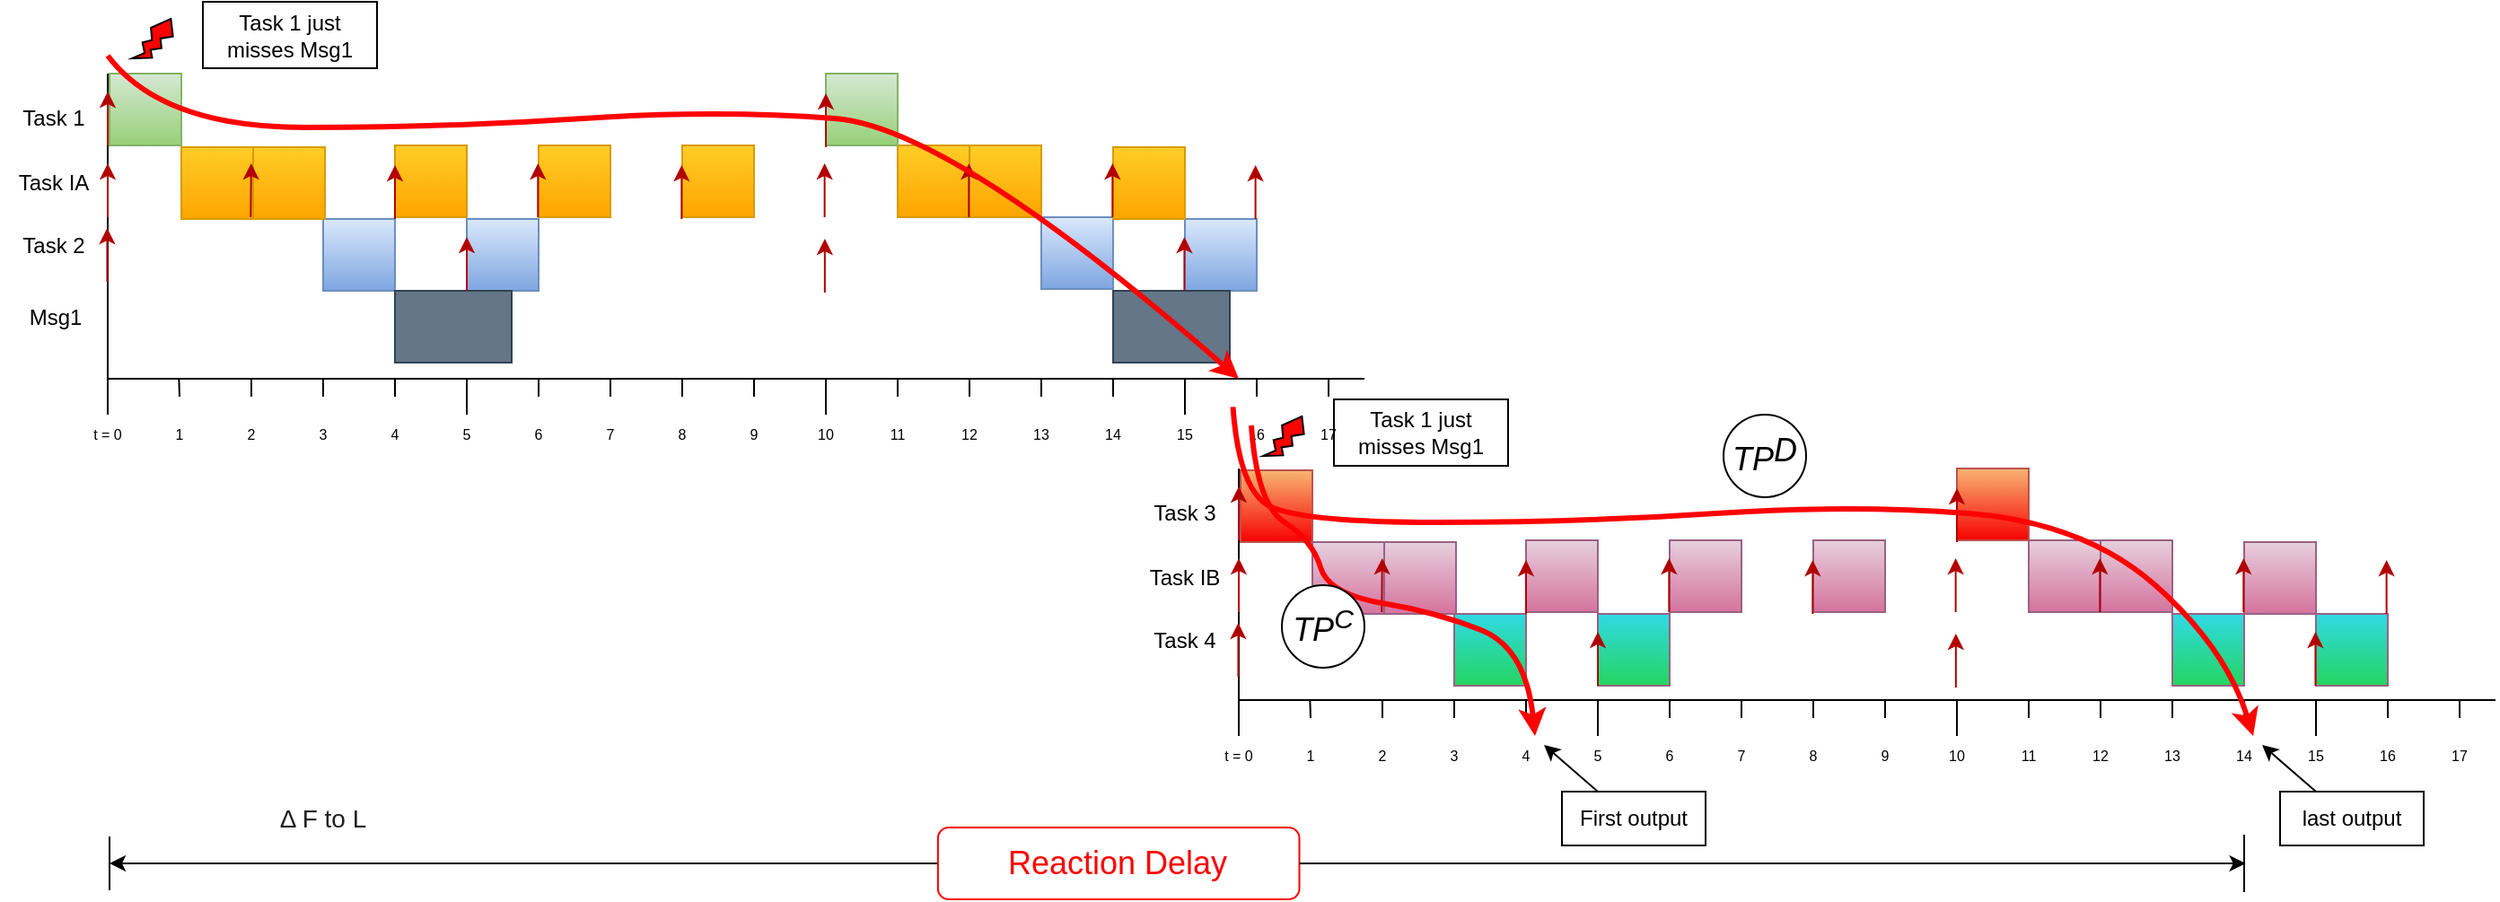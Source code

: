 <mxfile version="22.1.2" type="device">
  <diagram name="Sida-1" id="e5hQo3mAY4pZobH5Qk3y">
    <mxGraphModel dx="1692" dy="1245" grid="1" gridSize="10" guides="1" tooltips="1" connect="1" arrows="1" fold="1" page="1" pageScale="1" pageWidth="827" pageHeight="1169" math="0" shadow="0">
      <root>
        <mxCell id="0" />
        <mxCell id="1" parent="0" />
        <mxCell id="JJX8o9wVZVABG6QuFOMK-1" value="" style="rounded=0;whiteSpace=wrap;html=1;fillColor=#F8B572;gradientColor=#F70202;strokeColor=#b85450;" vertex="1" parent="1">
          <mxGeometry x="711" y="301" width="40" height="40" as="geometry" />
        </mxCell>
        <mxCell id="JJX8o9wVZVABG6QuFOMK-2" value="" style="rounded=0;whiteSpace=wrap;html=1;fillColor=#30DAE6;strokeColor=#996185;gradientColor=#24D55F;" vertex="1" parent="1">
          <mxGeometry x="830" y="381" width="40" height="40" as="geometry" />
        </mxCell>
        <mxCell id="JJX8o9wVZVABG6QuFOMK-3" value="" style="rounded=0;whiteSpace=wrap;html=1;fillColor=#30DAE6;strokeColor=#996185;gradientColor=#24D55F;" vertex="1" parent="1">
          <mxGeometry x="910" y="381" width="40" height="40" as="geometry" />
        </mxCell>
        <mxCell id="JJX8o9wVZVABG6QuFOMK-4" value="" style="rounded=0;whiteSpace=wrap;html=1;fillColor=#30DAE6;strokeColor=#996185;gradientColor=#24D55F;" vertex="1" parent="1">
          <mxGeometry x="1230" y="381" width="40" height="40" as="geometry" />
        </mxCell>
        <mxCell id="JJX8o9wVZVABG6QuFOMK-5" value="" style="rounded=0;whiteSpace=wrap;html=1;fillColor=#dae8fc;gradientColor=#7ea6e0;strokeColor=#6c8ebf;" vertex="1" parent="1">
          <mxGeometry x="600" y="160" width="40" height="40" as="geometry" />
        </mxCell>
        <mxCell id="JJX8o9wVZVABG6QuFOMK-6" value="" style="rounded=0;whiteSpace=wrap;html=1;fillColor=#dae8fc;gradientColor=#7ea6e0;strokeColor=#6c8ebf;" vertex="1" parent="1">
          <mxGeometry x="680" y="161" width="40" height="40" as="geometry" />
        </mxCell>
        <mxCell id="JJX8o9wVZVABG6QuFOMK-7" value="" style="rounded=0;whiteSpace=wrap;html=1;fillColor=#ffcd28;gradientColor=#ffa500;strokeColor=#d79b00;" vertex="1" parent="1">
          <mxGeometry x="640" y="121" width="40" height="40" as="geometry" />
        </mxCell>
        <mxCell id="JJX8o9wVZVABG6QuFOMK-8" value="" style="rounded=0;whiteSpace=wrap;html=1;fillColor=#ffcd28;gradientColor=#ffa500;strokeColor=#d79b00;" vertex="1" parent="1">
          <mxGeometry x="560" y="120" width="40" height="40" as="geometry" />
        </mxCell>
        <mxCell id="JJX8o9wVZVABG6QuFOMK-9" value="" style="rounded=0;whiteSpace=wrap;html=1;fillColor=#dae8fc;gradientColor=#7ea6e0;strokeColor=#6c8ebf;" vertex="1" parent="1">
          <mxGeometry x="280" y="161" width="40" height="40" as="geometry" />
        </mxCell>
        <mxCell id="JJX8o9wVZVABG6QuFOMK-10" value="" style="rounded=0;whiteSpace=wrap;html=1;fillColor=#dae8fc;gradientColor=#7ea6e0;strokeColor=#6c8ebf;" vertex="1" parent="1">
          <mxGeometry x="200" y="161" width="40" height="40" as="geometry" />
        </mxCell>
        <mxCell id="JJX8o9wVZVABG6QuFOMK-11" value="" style="rounded=0;whiteSpace=wrap;html=1;fillColor=#ffcd28;gradientColor=#ffa500;strokeColor=#d79b00;" vertex="1" parent="1">
          <mxGeometry x="400" y="120" width="40" height="40" as="geometry" />
        </mxCell>
        <mxCell id="JJX8o9wVZVABG6QuFOMK-12" value="" style="rounded=0;whiteSpace=wrap;html=1;fillColor=#ffcd28;gradientColor=#ffa500;strokeColor=#d79b00;" vertex="1" parent="1">
          <mxGeometry x="320" y="120" width="40" height="40" as="geometry" />
        </mxCell>
        <mxCell id="JJX8o9wVZVABG6QuFOMK-13" value="" style="rounded=0;whiteSpace=wrap;html=1;fillColor=#ffcd28;gradientColor=#ffa500;strokeColor=#d79b00;" vertex="1" parent="1">
          <mxGeometry x="121" y="121" width="40" height="40" as="geometry" />
        </mxCell>
        <mxCell id="JJX8o9wVZVABG6QuFOMK-14" value="" style="rounded=0;whiteSpace=wrap;html=1;fillColor=#d5e8d4;gradientColor=#97d077;strokeColor=#82b366;" vertex="1" parent="1">
          <mxGeometry x="81" y="80" width="40" height="40" as="geometry" />
        </mxCell>
        <mxCell id="JJX8o9wVZVABG6QuFOMK-15" value="" style="endArrow=none;html=1;rounded=0;" edge="1" parent="1">
          <mxGeometry width="50" height="50" relative="1" as="geometry">
            <mxPoint x="80" y="250" as="sourcePoint" />
            <mxPoint x="780" y="250" as="targetPoint" />
          </mxGeometry>
        </mxCell>
        <mxCell id="JJX8o9wVZVABG6QuFOMK-16" value="" style="endArrow=none;html=1;rounded=0;exitX=0.5;exitY=0;exitDx=0;exitDy=0;" edge="1" parent="1" source="JJX8o9wVZVABG6QuFOMK-38">
          <mxGeometry width="50" height="50" relative="1" as="geometry">
            <mxPoint x="80" y="320" as="sourcePoint" />
            <mxPoint x="80" y="80" as="targetPoint" />
          </mxGeometry>
        </mxCell>
        <mxCell id="JJX8o9wVZVABG6QuFOMK-17" value="" style="endArrow=classic;html=1;rounded=0;fillColor=#e51400;strokeColor=#B20000;" edge="1" parent="1">
          <mxGeometry width="50" height="50" relative="1" as="geometry">
            <mxPoint x="80" y="160" as="sourcePoint" />
            <mxPoint x="80" y="130" as="targetPoint" />
          </mxGeometry>
        </mxCell>
        <mxCell id="JJX8o9wVZVABG6QuFOMK-18" value="" style="endArrow=classic;html=1;rounded=0;fillColor=#e51400;strokeColor=#B20000;" edge="1" parent="1">
          <mxGeometry width="50" height="50" relative="1" as="geometry">
            <mxPoint x="80" y="120" as="sourcePoint" />
            <mxPoint x="80" y="90" as="targetPoint" />
          </mxGeometry>
        </mxCell>
        <mxCell id="JJX8o9wVZVABG6QuFOMK-19" value="Task 1" style="text;html=1;strokeColor=none;fillColor=none;align=center;verticalAlign=middle;whiteSpace=wrap;rounded=0;" vertex="1" parent="1">
          <mxGeometry x="20" y="90" width="60" height="30" as="geometry" />
        </mxCell>
        <mxCell id="JJX8o9wVZVABG6QuFOMK-20" value="Task IA" style="text;html=1;strokeColor=none;fillColor=none;align=center;verticalAlign=middle;whiteSpace=wrap;rounded=0;" vertex="1" parent="1">
          <mxGeometry x="20" y="126" width="60" height="30" as="geometry" />
        </mxCell>
        <mxCell id="JJX8o9wVZVABG6QuFOMK-21" value="" style="endArrow=none;html=1;rounded=0;" edge="1" parent="1">
          <mxGeometry width="50" height="50" relative="1" as="geometry">
            <mxPoint x="280" y="270" as="sourcePoint" />
            <mxPoint x="280" y="250" as="targetPoint" />
          </mxGeometry>
        </mxCell>
        <mxCell id="JJX8o9wVZVABG6QuFOMK-22" value="" style="endArrow=none;html=1;rounded=0;" edge="1" parent="1">
          <mxGeometry width="50" height="50" relative="1" as="geometry">
            <mxPoint x="480" y="270" as="sourcePoint" />
            <mxPoint x="480" y="250" as="targetPoint" />
          </mxGeometry>
        </mxCell>
        <mxCell id="JJX8o9wVZVABG6QuFOMK-23" value="" style="endArrow=none;html=1;rounded=0;" edge="1" parent="1">
          <mxGeometry width="50" height="50" relative="1" as="geometry">
            <mxPoint x="680" y="270" as="sourcePoint" />
            <mxPoint x="680" y="250" as="targetPoint" />
          </mxGeometry>
        </mxCell>
        <mxCell id="JJX8o9wVZVABG6QuFOMK-24" value="" style="endArrow=none;html=1;rounded=0;" edge="1" parent="1">
          <mxGeometry width="50" height="50" relative="1" as="geometry">
            <mxPoint x="120" y="260" as="sourcePoint" />
            <mxPoint x="119.67" y="250" as="targetPoint" />
          </mxGeometry>
        </mxCell>
        <mxCell id="JJX8o9wVZVABG6QuFOMK-25" value="" style="endArrow=none;html=1;rounded=0;" edge="1" parent="1">
          <mxGeometry width="50" height="50" relative="1" as="geometry">
            <mxPoint x="160" y="260" as="sourcePoint" />
            <mxPoint x="160" y="250" as="targetPoint" />
          </mxGeometry>
        </mxCell>
        <mxCell id="JJX8o9wVZVABG6QuFOMK-26" value="" style="endArrow=none;html=1;rounded=0;" edge="1" parent="1">
          <mxGeometry width="50" height="50" relative="1" as="geometry">
            <mxPoint x="200" y="260" as="sourcePoint" />
            <mxPoint x="200" y="250" as="targetPoint" />
          </mxGeometry>
        </mxCell>
        <mxCell id="JJX8o9wVZVABG6QuFOMK-27" value="" style="endArrow=none;html=1;rounded=0;" edge="1" parent="1">
          <mxGeometry width="50" height="50" relative="1" as="geometry">
            <mxPoint x="240" y="260" as="sourcePoint" />
            <mxPoint x="240" y="250" as="targetPoint" />
          </mxGeometry>
        </mxCell>
        <mxCell id="JJX8o9wVZVABG6QuFOMK-28" value="" style="endArrow=none;html=1;rounded=0;" edge="1" parent="1">
          <mxGeometry width="50" height="50" relative="1" as="geometry">
            <mxPoint x="320" y="260" as="sourcePoint" />
            <mxPoint x="320" y="250" as="targetPoint" />
          </mxGeometry>
        </mxCell>
        <mxCell id="JJX8o9wVZVABG6QuFOMK-29" value="" style="endArrow=none;html=1;rounded=0;" edge="1" parent="1">
          <mxGeometry width="50" height="50" relative="1" as="geometry">
            <mxPoint x="360" y="260" as="sourcePoint" />
            <mxPoint x="360" y="250" as="targetPoint" />
          </mxGeometry>
        </mxCell>
        <mxCell id="JJX8o9wVZVABG6QuFOMK-30" value="" style="endArrow=none;html=1;rounded=0;" edge="1" parent="1">
          <mxGeometry width="50" height="50" relative="1" as="geometry">
            <mxPoint x="400" y="260" as="sourcePoint" />
            <mxPoint x="400" y="250" as="targetPoint" />
          </mxGeometry>
        </mxCell>
        <mxCell id="JJX8o9wVZVABG6QuFOMK-31" value="" style="endArrow=none;html=1;rounded=0;" edge="1" parent="1">
          <mxGeometry width="50" height="50" relative="1" as="geometry">
            <mxPoint x="440" y="260" as="sourcePoint" />
            <mxPoint x="440" y="250" as="targetPoint" />
          </mxGeometry>
        </mxCell>
        <mxCell id="JJX8o9wVZVABG6QuFOMK-32" value="" style="endArrow=none;html=1;rounded=0;" edge="1" parent="1">
          <mxGeometry width="50" height="50" relative="1" as="geometry">
            <mxPoint x="520" y="260" as="sourcePoint" />
            <mxPoint x="520" y="250" as="targetPoint" />
          </mxGeometry>
        </mxCell>
        <mxCell id="JJX8o9wVZVABG6QuFOMK-33" value="" style="endArrow=none;html=1;rounded=0;" edge="1" parent="1">
          <mxGeometry width="50" height="50" relative="1" as="geometry">
            <mxPoint x="560" y="260" as="sourcePoint" />
            <mxPoint x="560" y="250" as="targetPoint" />
          </mxGeometry>
        </mxCell>
        <mxCell id="JJX8o9wVZVABG6QuFOMK-34" value="" style="endArrow=none;html=1;rounded=0;" edge="1" parent="1">
          <mxGeometry width="50" height="50" relative="1" as="geometry">
            <mxPoint x="600" y="260" as="sourcePoint" />
            <mxPoint x="600" y="250" as="targetPoint" />
          </mxGeometry>
        </mxCell>
        <mxCell id="JJX8o9wVZVABG6QuFOMK-35" value="" style="endArrow=none;html=1;rounded=0;" edge="1" parent="1">
          <mxGeometry width="50" height="50" relative="1" as="geometry">
            <mxPoint x="640" y="260" as="sourcePoint" />
            <mxPoint x="640" y="250" as="targetPoint" />
          </mxGeometry>
        </mxCell>
        <mxCell id="JJX8o9wVZVABG6QuFOMK-36" value="" style="endArrow=none;html=1;rounded=0;" edge="1" parent="1">
          <mxGeometry width="50" height="50" relative="1" as="geometry">
            <mxPoint x="720" y="260" as="sourcePoint" />
            <mxPoint x="720" y="250" as="targetPoint" />
          </mxGeometry>
        </mxCell>
        <mxCell id="JJX8o9wVZVABG6QuFOMK-37" value="" style="endArrow=none;html=1;rounded=0;" edge="1" parent="1">
          <mxGeometry width="50" height="50" relative="1" as="geometry">
            <mxPoint x="760" y="260" as="sourcePoint" />
            <mxPoint x="760" y="250" as="targetPoint" />
          </mxGeometry>
        </mxCell>
        <mxCell id="JJX8o9wVZVABG6QuFOMK-38" value="&lt;font style=&quot;font-size: 8px;&quot;&gt;t = 0&lt;/font&gt;" style="text;html=1;strokeColor=none;fillColor=none;align=center;verticalAlign=middle;whiteSpace=wrap;rounded=0;" vertex="1" parent="1">
          <mxGeometry x="60" y="270" width="40" height="20" as="geometry" />
        </mxCell>
        <mxCell id="JJX8o9wVZVABG6QuFOMK-39" value="&lt;font style=&quot;font-size: 8px;&quot;&gt;1&lt;/font&gt;" style="text;html=1;strokeColor=none;fillColor=none;align=center;verticalAlign=middle;whiteSpace=wrap;rounded=0;" vertex="1" parent="1">
          <mxGeometry x="110" y="270" width="20" height="20" as="geometry" />
        </mxCell>
        <mxCell id="JJX8o9wVZVABG6QuFOMK-40" value="&lt;font style=&quot;font-size: 8px;&quot;&gt;2&lt;/font&gt;" style="text;html=1;strokeColor=none;fillColor=none;align=center;verticalAlign=middle;whiteSpace=wrap;rounded=0;" vertex="1" parent="1">
          <mxGeometry x="150" y="270" width="20" height="20" as="geometry" />
        </mxCell>
        <mxCell id="JJX8o9wVZVABG6QuFOMK-41" value="&lt;font style=&quot;font-size: 8px;&quot;&gt;3&lt;/font&gt;" style="text;html=1;strokeColor=none;fillColor=none;align=center;verticalAlign=middle;whiteSpace=wrap;rounded=0;" vertex="1" parent="1">
          <mxGeometry x="190" y="270" width="20" height="20" as="geometry" />
        </mxCell>
        <mxCell id="JJX8o9wVZVABG6QuFOMK-42" value="&lt;font style=&quot;font-size: 8px;&quot;&gt;4&lt;/font&gt;" style="text;html=1;strokeColor=none;fillColor=none;align=center;verticalAlign=middle;whiteSpace=wrap;rounded=0;" vertex="1" parent="1">
          <mxGeometry x="230" y="270" width="20" height="20" as="geometry" />
        </mxCell>
        <mxCell id="JJX8o9wVZVABG6QuFOMK-43" value="&lt;font style=&quot;font-size: 8px;&quot;&gt;5&lt;/font&gt;" style="text;html=1;strokeColor=none;fillColor=none;align=center;verticalAlign=middle;whiteSpace=wrap;rounded=0;" vertex="1" parent="1">
          <mxGeometry x="270" y="270" width="20" height="20" as="geometry" />
        </mxCell>
        <mxCell id="JJX8o9wVZVABG6QuFOMK-44" value="&lt;span style=&quot;font-size: 8px;&quot;&gt;6&lt;/span&gt;" style="text;html=1;strokeColor=none;fillColor=none;align=center;verticalAlign=middle;whiteSpace=wrap;rounded=0;" vertex="1" parent="1">
          <mxGeometry x="310" y="270" width="20" height="20" as="geometry" />
        </mxCell>
        <mxCell id="JJX8o9wVZVABG6QuFOMK-45" value="&lt;span style=&quot;font-size: 8px;&quot;&gt;7&lt;/span&gt;" style="text;html=1;strokeColor=none;fillColor=none;align=center;verticalAlign=middle;whiteSpace=wrap;rounded=0;" vertex="1" parent="1">
          <mxGeometry x="350" y="270" width="20" height="20" as="geometry" />
        </mxCell>
        <mxCell id="JJX8o9wVZVABG6QuFOMK-46" value="&lt;font style=&quot;font-size: 8px;&quot;&gt;8&lt;/font&gt;" style="text;html=1;strokeColor=none;fillColor=none;align=center;verticalAlign=middle;whiteSpace=wrap;rounded=0;" vertex="1" parent="1">
          <mxGeometry x="390" y="270" width="20" height="20" as="geometry" />
        </mxCell>
        <mxCell id="JJX8o9wVZVABG6QuFOMK-47" value="&lt;font style=&quot;font-size: 8px;&quot;&gt;9&lt;/font&gt;" style="text;html=1;strokeColor=none;fillColor=none;align=center;verticalAlign=middle;whiteSpace=wrap;rounded=0;" vertex="1" parent="1">
          <mxGeometry x="430" y="270" width="20" height="20" as="geometry" />
        </mxCell>
        <mxCell id="JJX8o9wVZVABG6QuFOMK-48" value="&lt;font style=&quot;font-size: 8px;&quot;&gt;10&lt;/font&gt;" style="text;html=1;strokeColor=none;fillColor=none;align=center;verticalAlign=middle;whiteSpace=wrap;rounded=0;" vertex="1" parent="1">
          <mxGeometry x="470" y="270" width="20" height="20" as="geometry" />
        </mxCell>
        <mxCell id="JJX8o9wVZVABG6QuFOMK-49" value="&lt;font style=&quot;font-size: 8px;&quot;&gt;11&lt;/font&gt;" style="text;html=1;strokeColor=none;fillColor=none;align=center;verticalAlign=middle;whiteSpace=wrap;rounded=0;" vertex="1" parent="1">
          <mxGeometry x="510" y="270" width="20" height="20" as="geometry" />
        </mxCell>
        <mxCell id="JJX8o9wVZVABG6QuFOMK-50" value="&lt;font style=&quot;font-size: 8px;&quot;&gt;12&lt;/font&gt;" style="text;html=1;strokeColor=none;fillColor=none;align=center;verticalAlign=middle;whiteSpace=wrap;rounded=0;" vertex="1" parent="1">
          <mxGeometry x="550" y="270" width="20" height="20" as="geometry" />
        </mxCell>
        <mxCell id="JJX8o9wVZVABG6QuFOMK-51" value="&lt;font style=&quot;font-size: 8px;&quot;&gt;13&lt;/font&gt;" style="text;html=1;strokeColor=none;fillColor=none;align=center;verticalAlign=middle;whiteSpace=wrap;rounded=0;" vertex="1" parent="1">
          <mxGeometry x="590" y="270" width="20" height="20" as="geometry" />
        </mxCell>
        <mxCell id="JJX8o9wVZVABG6QuFOMK-52" value="&lt;font style=&quot;font-size: 8px;&quot;&gt;14&lt;/font&gt;" style="text;html=1;strokeColor=none;fillColor=none;align=center;verticalAlign=middle;whiteSpace=wrap;rounded=0;" vertex="1" parent="1">
          <mxGeometry x="630" y="270" width="20" height="20" as="geometry" />
        </mxCell>
        <mxCell id="JJX8o9wVZVABG6QuFOMK-53" value="&lt;font style=&quot;font-size: 8px;&quot;&gt;15&lt;/font&gt;" style="text;html=1;strokeColor=none;fillColor=none;align=center;verticalAlign=middle;whiteSpace=wrap;rounded=0;" vertex="1" parent="1">
          <mxGeometry x="670" y="270" width="20" height="20" as="geometry" />
        </mxCell>
        <mxCell id="JJX8o9wVZVABG6QuFOMK-54" value="&lt;font style=&quot;font-size: 8px;&quot;&gt;16&lt;/font&gt;" style="text;html=1;strokeColor=none;fillColor=none;align=center;verticalAlign=middle;whiteSpace=wrap;rounded=0;" vertex="1" parent="1">
          <mxGeometry x="710" y="270" width="20" height="20" as="geometry" />
        </mxCell>
        <mxCell id="JJX8o9wVZVABG6QuFOMK-55" value="&lt;font style=&quot;font-size: 8px;&quot;&gt;17&lt;/font&gt;" style="text;html=1;strokeColor=none;fillColor=none;align=center;verticalAlign=middle;whiteSpace=wrap;rounded=0;" vertex="1" parent="1">
          <mxGeometry x="750" y="270" width="20" height="20" as="geometry" />
        </mxCell>
        <mxCell id="JJX8o9wVZVABG6QuFOMK-56" value="" style="rounded=0;whiteSpace=wrap;html=1;fillColor=#647687;strokeColor=#314354;fontColor=#ffffff;" vertex="1" parent="1">
          <mxGeometry x="240" y="201" width="65" height="40" as="geometry" />
        </mxCell>
        <mxCell id="JJX8o9wVZVABG6QuFOMK-57" value="Msg1" style="text;html=1;strokeColor=none;fillColor=none;align=center;verticalAlign=middle;whiteSpace=wrap;rounded=0;" vertex="1" parent="1">
          <mxGeometry x="21" y="201" width="60" height="30" as="geometry" />
        </mxCell>
        <mxCell id="JJX8o9wVZVABG6QuFOMK-58" value="Task 1 just misses Msg1" style="text;html=1;strokeColor=default;fillColor=none;align=center;verticalAlign=middle;whiteSpace=wrap;rounded=0;" vertex="1" parent="1">
          <mxGeometry x="133" y="40" width="97" height="37" as="geometry" />
        </mxCell>
        <mxCell id="JJX8o9wVZVABG6QuFOMK-59" value="" style="rounded=0;whiteSpace=wrap;html=1;fillColor=#ffcd28;gradientColor=#ffa500;strokeColor=#d79b00;" vertex="1" parent="1">
          <mxGeometry x="161" y="121" width="40" height="40" as="geometry" />
        </mxCell>
        <mxCell id="JJX8o9wVZVABG6QuFOMK-60" value="" style="endArrow=classic;html=1;rounded=0;fillColor=#e51400;strokeColor=#B20000;strokeWidth=1;" edge="1" parent="1">
          <mxGeometry width="50" height="50" relative="1" as="geometry">
            <mxPoint x="159.66" y="160" as="sourcePoint" />
            <mxPoint x="159.9" y="130" as="targetPoint" />
          </mxGeometry>
        </mxCell>
        <mxCell id="JJX8o9wVZVABG6QuFOMK-61" value="" style="rounded=0;whiteSpace=wrap;html=1;fillColor=#ffcd28;gradientColor=#ffa500;strokeColor=#d79b00;" vertex="1" parent="1">
          <mxGeometry x="240" y="120" width="40" height="40" as="geometry" />
        </mxCell>
        <mxCell id="JJX8o9wVZVABG6QuFOMK-62" value="" style="rounded=0;whiteSpace=wrap;html=1;fillColor=#ffcd28;gradientColor=#ffa500;strokeColor=#d79b00;" vertex="1" parent="1">
          <mxGeometry x="520" y="120" width="40" height="40" as="geometry" />
        </mxCell>
        <mxCell id="JJX8o9wVZVABG6QuFOMK-63" value="" style="rounded=0;whiteSpace=wrap;html=1;fillColor=#d5e8d4;gradientColor=#97d077;strokeColor=#82b366;" vertex="1" parent="1">
          <mxGeometry x="480" y="80" width="40" height="40" as="geometry" />
        </mxCell>
        <mxCell id="JJX8o9wVZVABG6QuFOMK-64" value="" style="endArrow=classic;html=1;rounded=0;fillColor=#e51400;strokeColor=#B20000;strokeWidth=1;" edge="1" parent="1">
          <mxGeometry width="50" height="50" relative="1" as="geometry">
            <mxPoint x="480" y="121" as="sourcePoint" />
            <mxPoint x="480" y="91" as="targetPoint" />
          </mxGeometry>
        </mxCell>
        <mxCell id="JJX8o9wVZVABG6QuFOMK-65" value="" style="endArrow=classic;html=1;rounded=0;fillColor=#e51400;strokeColor=#B20000;strokeWidth=1;" edge="1" parent="1">
          <mxGeometry width="50" height="50" relative="1" as="geometry">
            <mxPoint x="479.31" y="160" as="sourcePoint" />
            <mxPoint x="479.31" y="130" as="targetPoint" />
          </mxGeometry>
        </mxCell>
        <mxCell id="JJX8o9wVZVABG6QuFOMK-66" value="" style="endArrow=classic;html=1;rounded=0;fillColor=#e51400;strokeColor=#B20000;strokeWidth=1;" edge="1" parent="1">
          <mxGeometry width="50" height="50" relative="1" as="geometry">
            <mxPoint x="639.66" y="160" as="sourcePoint" />
            <mxPoint x="639.66" y="130" as="targetPoint" />
          </mxGeometry>
        </mxCell>
        <mxCell id="JJX8o9wVZVABG6QuFOMK-67" value="" style="endArrow=none;html=1;rounded=0;" edge="1" parent="1">
          <mxGeometry width="50" height="50" relative="1" as="geometry">
            <mxPoint x="1270" y="536" as="sourcePoint" />
            <mxPoint x="1270" y="504" as="targetPoint" />
            <Array as="points" />
          </mxGeometry>
        </mxCell>
        <mxCell id="JJX8o9wVZVABG6QuFOMK-68" value="" style="endArrow=none;html=1;rounded=0;" edge="1" parent="1">
          <mxGeometry width="50" height="50" relative="1" as="geometry">
            <mxPoint x="81" y="535" as="sourcePoint" />
            <mxPoint x="81" y="505" as="targetPoint" />
          </mxGeometry>
        </mxCell>
        <mxCell id="JJX8o9wVZVABG6QuFOMK-69" value="" style="rounded=0;whiteSpace=wrap;html=1;fillColor=#647687;strokeColor=#314354;fontColor=#ffffff;" vertex="1" parent="1">
          <mxGeometry x="640" y="201" width="65" height="40" as="geometry" />
        </mxCell>
        <mxCell id="JJX8o9wVZVABG6QuFOMK-70" value="" style="endArrow=classic;html=1;rounded=0;exitX=0;exitY=0.5;exitDx=0;exitDy=0;" edge="1" parent="1" source="JJX8o9wVZVABG6QuFOMK-71">
          <mxGeometry width="50" height="50" relative="1" as="geometry">
            <mxPoint x="401" y="520" as="sourcePoint" />
            <mxPoint x="81" y="520" as="targetPoint" />
          </mxGeometry>
        </mxCell>
        <mxCell id="JJX8o9wVZVABG6QuFOMK-71" value="&lt;font color=&quot;#ff0000&quot; style=&quot;font-size: 18px;&quot;&gt;Reaction Delay&lt;/font&gt;" style="text;html=1;strokeColor=#FF0000;fillColor=none;align=center;verticalAlign=middle;whiteSpace=wrap;rounded=1;" vertex="1" parent="1">
          <mxGeometry x="542.44" y="500" width="201.31" height="40" as="geometry" />
        </mxCell>
        <mxCell id="JJX8o9wVZVABG6QuFOMK-72" value="" style="endArrow=classic;html=1;rounded=0;exitX=1;exitY=0.5;exitDx=0;exitDy=0;" edge="1" parent="1" source="JJX8o9wVZVABG6QuFOMK-71">
          <mxGeometry width="50" height="50" relative="1" as="geometry">
            <mxPoint x="419.5" y="520" as="sourcePoint" />
            <mxPoint x="1270.8" y="520" as="targetPoint" />
          </mxGeometry>
        </mxCell>
        <mxCell id="JJX8o9wVZVABG6QuFOMK-73" value="" style="endArrow=classic;html=1;rounded=0;fillColor=#e51400;strokeColor=#B20000;strokeWidth=1;" edge="1" parent="1">
          <mxGeometry width="50" height="50" relative="1" as="geometry">
            <mxPoint x="240.0" y="161" as="sourcePoint" />
            <mxPoint x="240.0" y="131" as="targetPoint" />
          </mxGeometry>
        </mxCell>
        <mxCell id="JJX8o9wVZVABG6QuFOMK-74" value="" style="endArrow=classic;html=1;rounded=0;fillColor=#e51400;strokeColor=#B20000;strokeWidth=1;" edge="1" parent="1">
          <mxGeometry width="50" height="50" relative="1" as="geometry">
            <mxPoint x="319.66" y="160" as="sourcePoint" />
            <mxPoint x="319.66" y="130" as="targetPoint" />
          </mxGeometry>
        </mxCell>
        <mxCell id="JJX8o9wVZVABG6QuFOMK-75" value="" style="endArrow=classic;html=1;rounded=0;fillColor=#e51400;strokeColor=#B20000;strokeWidth=1;" edge="1" parent="1">
          <mxGeometry width="50" height="50" relative="1" as="geometry">
            <mxPoint x="399.66" y="161" as="sourcePoint" />
            <mxPoint x="399.66" y="131" as="targetPoint" />
          </mxGeometry>
        </mxCell>
        <mxCell id="JJX8o9wVZVABG6QuFOMK-76" value="" style="endArrow=classic;html=1;rounded=0;fillColor=#e51400;strokeColor=#B20000;strokeWidth=1;" edge="1" parent="1">
          <mxGeometry width="50" height="50" relative="1" as="geometry">
            <mxPoint x="559.66" y="160" as="sourcePoint" />
            <mxPoint x="559.66" y="130" as="targetPoint" />
          </mxGeometry>
        </mxCell>
        <mxCell id="JJX8o9wVZVABG6QuFOMK-77" value="" style="endArrow=classic;html=1;rounded=0;fillColor=#e51400;strokeColor=#B20000;strokeWidth=1;" edge="1" parent="1">
          <mxGeometry width="50" height="50" relative="1" as="geometry">
            <mxPoint x="719.31" y="161" as="sourcePoint" />
            <mxPoint x="719.31" y="131" as="targetPoint" />
          </mxGeometry>
        </mxCell>
        <mxCell id="JJX8o9wVZVABG6QuFOMK-78" value="Task 2" style="text;html=1;strokeColor=none;fillColor=none;align=center;verticalAlign=middle;whiteSpace=wrap;rounded=0;" vertex="1" parent="1">
          <mxGeometry x="20" y="161" width="60" height="30" as="geometry" />
        </mxCell>
        <mxCell id="JJX8o9wVZVABG6QuFOMK-79" value="" style="endArrow=classic;html=1;rounded=0;fillColor=#e51400;strokeColor=#B20000;strokeWidth=1;" edge="1" parent="1">
          <mxGeometry width="50" height="50" relative="1" as="geometry">
            <mxPoint x="79.71" y="196" as="sourcePoint" />
            <mxPoint x="79.71" y="166" as="targetPoint" />
          </mxGeometry>
        </mxCell>
        <mxCell id="JJX8o9wVZVABG6QuFOMK-80" value="" style="endArrow=classic;html=1;rounded=0;fillColor=#e51400;strokeColor=#B20000;strokeWidth=1;" edge="1" parent="1">
          <mxGeometry width="50" height="50" relative="1" as="geometry">
            <mxPoint x="280.0" y="201" as="sourcePoint" />
            <mxPoint x="280.0" y="171" as="targetPoint" />
          </mxGeometry>
        </mxCell>
        <mxCell id="JJX8o9wVZVABG6QuFOMK-81" value="" style="endArrow=classic;html=1;rounded=0;fillColor=#e51400;strokeColor=#B20000;strokeWidth=1;" edge="1" parent="1">
          <mxGeometry width="50" height="50" relative="1" as="geometry">
            <mxPoint x="479.43" y="202" as="sourcePoint" />
            <mxPoint x="479.43" y="172" as="targetPoint" />
          </mxGeometry>
        </mxCell>
        <mxCell id="JJX8o9wVZVABG6QuFOMK-82" value="" style="endArrow=classic;html=1;rounded=0;fillColor=#e51400;strokeColor=#B20000;strokeWidth=1;" edge="1" parent="1">
          <mxGeometry width="50" height="50" relative="1" as="geometry">
            <mxPoint x="679.71" y="201" as="sourcePoint" />
            <mxPoint x="679.71" y="171" as="targetPoint" />
          </mxGeometry>
        </mxCell>
        <mxCell id="JJX8o9wVZVABG6QuFOMK-83" value="" style="rounded=0;whiteSpace=wrap;html=1;fillColor=#30DAE6;strokeColor=#996185;gradientColor=#24D55F;" vertex="1" parent="1">
          <mxGeometry x="1310" y="381" width="40" height="40" as="geometry" />
        </mxCell>
        <mxCell id="JJX8o9wVZVABG6QuFOMK-84" value="" style="rounded=0;whiteSpace=wrap;html=1;fillColor=#e6d0de;gradientColor=#d5739d;strokeColor=#996185;" vertex="1" parent="1">
          <mxGeometry x="1270" y="341" width="40" height="40" as="geometry" />
        </mxCell>
        <mxCell id="JJX8o9wVZVABG6QuFOMK-85" value="" style="rounded=0;whiteSpace=wrap;html=1;fillColor=#e6d0de;gradientColor=#d5739d;strokeColor=#996185;" vertex="1" parent="1">
          <mxGeometry x="1190" y="340" width="40" height="40" as="geometry" />
        </mxCell>
        <mxCell id="JJX8o9wVZVABG6QuFOMK-86" value="" style="rounded=0;whiteSpace=wrap;html=1;fillColor=#e6d0de;gradientColor=#d5739d;strokeColor=#996185;" vertex="1" parent="1">
          <mxGeometry x="1030" y="340" width="40" height="40" as="geometry" />
        </mxCell>
        <mxCell id="JJX8o9wVZVABG6QuFOMK-87" value="" style="rounded=0;whiteSpace=wrap;html=1;fillColor=#e6d0de;gradientColor=#d5739d;strokeColor=#996185;" vertex="1" parent="1">
          <mxGeometry x="950" y="340" width="40" height="40" as="geometry" />
        </mxCell>
        <mxCell id="JJX8o9wVZVABG6QuFOMK-88" value="" style="rounded=0;whiteSpace=wrap;html=1;fillColor=#e6d0de;gradientColor=#d5739d;strokeColor=#996185;" vertex="1" parent="1">
          <mxGeometry x="751" y="341" width="40" height="40" as="geometry" />
        </mxCell>
        <mxCell id="JJX8o9wVZVABG6QuFOMK-89" value="" style="endArrow=none;html=1;rounded=0;" edge="1" parent="1">
          <mxGeometry width="50" height="50" relative="1" as="geometry">
            <mxPoint x="710" y="429" as="sourcePoint" />
            <mxPoint x="1410" y="429" as="targetPoint" />
          </mxGeometry>
        </mxCell>
        <mxCell id="JJX8o9wVZVABG6QuFOMK-90" value="" style="endArrow=none;html=1;rounded=0;exitX=0.5;exitY=0;exitDx=0;exitDy=0;" edge="1" parent="1" source="JJX8o9wVZVABG6QuFOMK-112">
          <mxGeometry width="50" height="50" relative="1" as="geometry">
            <mxPoint x="710" y="540" as="sourcePoint" />
            <mxPoint x="710" y="300" as="targetPoint" />
          </mxGeometry>
        </mxCell>
        <mxCell id="JJX8o9wVZVABG6QuFOMK-91" value="" style="endArrow=classic;html=1;rounded=0;fillColor=#e51400;strokeColor=#B20000;" edge="1" parent="1">
          <mxGeometry width="50" height="50" relative="1" as="geometry">
            <mxPoint x="710" y="380" as="sourcePoint" />
            <mxPoint x="710" y="350" as="targetPoint" />
          </mxGeometry>
        </mxCell>
        <mxCell id="JJX8o9wVZVABG6QuFOMK-92" value="" style="endArrow=classic;html=1;rounded=0;fillColor=#e51400;strokeColor=#B20000;" edge="1" parent="1">
          <mxGeometry width="50" height="50" relative="1" as="geometry">
            <mxPoint x="710" y="340" as="sourcePoint" />
            <mxPoint x="710" y="310" as="targetPoint" />
          </mxGeometry>
        </mxCell>
        <mxCell id="JJX8o9wVZVABG6QuFOMK-93" value="Task 3" style="text;html=1;strokeColor=none;fillColor=none;align=center;verticalAlign=middle;whiteSpace=wrap;rounded=0;" vertex="1" parent="1">
          <mxGeometry x="650" y="310" width="60" height="30" as="geometry" />
        </mxCell>
        <mxCell id="JJX8o9wVZVABG6QuFOMK-94" value="Task IB" style="text;html=1;strokeColor=none;fillColor=none;align=center;verticalAlign=middle;whiteSpace=wrap;rounded=0;" vertex="1" parent="1">
          <mxGeometry x="650" y="346" width="60" height="30" as="geometry" />
        </mxCell>
        <mxCell id="JJX8o9wVZVABG6QuFOMK-95" value="" style="endArrow=none;html=1;rounded=0;" edge="1" parent="1">
          <mxGeometry width="50" height="50" relative="1" as="geometry">
            <mxPoint x="910" y="449" as="sourcePoint" />
            <mxPoint x="910" y="429" as="targetPoint" />
          </mxGeometry>
        </mxCell>
        <mxCell id="JJX8o9wVZVABG6QuFOMK-96" value="" style="endArrow=none;html=1;rounded=0;" edge="1" parent="1">
          <mxGeometry width="50" height="50" relative="1" as="geometry">
            <mxPoint x="1110" y="449" as="sourcePoint" />
            <mxPoint x="1110" y="429" as="targetPoint" />
          </mxGeometry>
        </mxCell>
        <mxCell id="JJX8o9wVZVABG6QuFOMK-97" value="" style="endArrow=none;html=1;rounded=0;" edge="1" parent="1">
          <mxGeometry width="50" height="50" relative="1" as="geometry">
            <mxPoint x="1310" y="449" as="sourcePoint" />
            <mxPoint x="1310" y="429" as="targetPoint" />
          </mxGeometry>
        </mxCell>
        <mxCell id="JJX8o9wVZVABG6QuFOMK-98" value="" style="endArrow=none;html=1;rounded=0;" edge="1" parent="1">
          <mxGeometry width="50" height="50" relative="1" as="geometry">
            <mxPoint x="750" y="439" as="sourcePoint" />
            <mxPoint x="749.67" y="429" as="targetPoint" />
          </mxGeometry>
        </mxCell>
        <mxCell id="JJX8o9wVZVABG6QuFOMK-99" value="" style="endArrow=none;html=1;rounded=0;" edge="1" parent="1">
          <mxGeometry width="50" height="50" relative="1" as="geometry">
            <mxPoint x="790" y="439" as="sourcePoint" />
            <mxPoint x="790" y="429" as="targetPoint" />
          </mxGeometry>
        </mxCell>
        <mxCell id="JJX8o9wVZVABG6QuFOMK-100" value="" style="endArrow=none;html=1;rounded=0;" edge="1" parent="1">
          <mxGeometry width="50" height="50" relative="1" as="geometry">
            <mxPoint x="830" y="439" as="sourcePoint" />
            <mxPoint x="830" y="429" as="targetPoint" />
          </mxGeometry>
        </mxCell>
        <mxCell id="JJX8o9wVZVABG6QuFOMK-101" value="" style="endArrow=none;html=1;rounded=0;" edge="1" parent="1">
          <mxGeometry width="50" height="50" relative="1" as="geometry">
            <mxPoint x="870" y="439" as="sourcePoint" />
            <mxPoint x="870" y="429" as="targetPoint" />
          </mxGeometry>
        </mxCell>
        <mxCell id="JJX8o9wVZVABG6QuFOMK-102" value="" style="endArrow=none;html=1;rounded=0;" edge="1" parent="1">
          <mxGeometry width="50" height="50" relative="1" as="geometry">
            <mxPoint x="950" y="439" as="sourcePoint" />
            <mxPoint x="950" y="429" as="targetPoint" />
          </mxGeometry>
        </mxCell>
        <mxCell id="JJX8o9wVZVABG6QuFOMK-103" value="" style="endArrow=none;html=1;rounded=0;" edge="1" parent="1">
          <mxGeometry width="50" height="50" relative="1" as="geometry">
            <mxPoint x="990" y="439" as="sourcePoint" />
            <mxPoint x="990" y="429" as="targetPoint" />
          </mxGeometry>
        </mxCell>
        <mxCell id="JJX8o9wVZVABG6QuFOMK-104" value="" style="endArrow=none;html=1;rounded=0;" edge="1" parent="1">
          <mxGeometry width="50" height="50" relative="1" as="geometry">
            <mxPoint x="1030" y="439" as="sourcePoint" />
            <mxPoint x="1030" y="429" as="targetPoint" />
          </mxGeometry>
        </mxCell>
        <mxCell id="JJX8o9wVZVABG6QuFOMK-105" value="" style="endArrow=none;html=1;rounded=0;" edge="1" parent="1">
          <mxGeometry width="50" height="50" relative="1" as="geometry">
            <mxPoint x="1070" y="439" as="sourcePoint" />
            <mxPoint x="1070" y="429" as="targetPoint" />
          </mxGeometry>
        </mxCell>
        <mxCell id="JJX8o9wVZVABG6QuFOMK-106" value="" style="endArrow=none;html=1;rounded=0;" edge="1" parent="1">
          <mxGeometry width="50" height="50" relative="1" as="geometry">
            <mxPoint x="1150" y="439" as="sourcePoint" />
            <mxPoint x="1150" y="429" as="targetPoint" />
          </mxGeometry>
        </mxCell>
        <mxCell id="JJX8o9wVZVABG6QuFOMK-107" value="" style="endArrow=none;html=1;rounded=0;" edge="1" parent="1">
          <mxGeometry width="50" height="50" relative="1" as="geometry">
            <mxPoint x="1190" y="439" as="sourcePoint" />
            <mxPoint x="1190" y="429" as="targetPoint" />
          </mxGeometry>
        </mxCell>
        <mxCell id="JJX8o9wVZVABG6QuFOMK-108" value="" style="endArrow=none;html=1;rounded=0;" edge="1" parent="1">
          <mxGeometry width="50" height="50" relative="1" as="geometry">
            <mxPoint x="1230" y="439" as="sourcePoint" />
            <mxPoint x="1230" y="429" as="targetPoint" />
          </mxGeometry>
        </mxCell>
        <mxCell id="JJX8o9wVZVABG6QuFOMK-109" value="" style="endArrow=none;html=1;rounded=0;" edge="1" parent="1">
          <mxGeometry width="50" height="50" relative="1" as="geometry">
            <mxPoint x="1270" y="439" as="sourcePoint" />
            <mxPoint x="1270" y="429" as="targetPoint" />
          </mxGeometry>
        </mxCell>
        <mxCell id="JJX8o9wVZVABG6QuFOMK-110" value="" style="endArrow=none;html=1;rounded=0;" edge="1" parent="1">
          <mxGeometry width="50" height="50" relative="1" as="geometry">
            <mxPoint x="1350" y="439" as="sourcePoint" />
            <mxPoint x="1350" y="429" as="targetPoint" />
          </mxGeometry>
        </mxCell>
        <mxCell id="JJX8o9wVZVABG6QuFOMK-111" value="" style="endArrow=none;html=1;rounded=0;" edge="1" parent="1">
          <mxGeometry width="50" height="50" relative="1" as="geometry">
            <mxPoint x="1390" y="439" as="sourcePoint" />
            <mxPoint x="1390" y="429" as="targetPoint" />
          </mxGeometry>
        </mxCell>
        <mxCell id="JJX8o9wVZVABG6QuFOMK-112" value="&lt;font style=&quot;font-size: 8px;&quot;&gt;t = 0&lt;/font&gt;" style="text;html=1;strokeColor=none;fillColor=none;align=center;verticalAlign=middle;whiteSpace=wrap;rounded=0;" vertex="1" parent="1">
          <mxGeometry x="690" y="449" width="40" height="20" as="geometry" />
        </mxCell>
        <mxCell id="JJX8o9wVZVABG6QuFOMK-113" value="&lt;font style=&quot;font-size: 8px;&quot;&gt;1&lt;/font&gt;" style="text;html=1;strokeColor=none;fillColor=none;align=center;verticalAlign=middle;whiteSpace=wrap;rounded=0;" vertex="1" parent="1">
          <mxGeometry x="740" y="449" width="20" height="20" as="geometry" />
        </mxCell>
        <mxCell id="JJX8o9wVZVABG6QuFOMK-114" value="&lt;font style=&quot;font-size: 8px;&quot;&gt;2&lt;/font&gt;" style="text;html=1;strokeColor=none;fillColor=none;align=center;verticalAlign=middle;whiteSpace=wrap;rounded=0;" vertex="1" parent="1">
          <mxGeometry x="780" y="449" width="20" height="20" as="geometry" />
        </mxCell>
        <mxCell id="JJX8o9wVZVABG6QuFOMK-115" value="&lt;font style=&quot;font-size: 8px;&quot;&gt;3&lt;/font&gt;" style="text;html=1;strokeColor=none;fillColor=none;align=center;verticalAlign=middle;whiteSpace=wrap;rounded=0;" vertex="1" parent="1">
          <mxGeometry x="820" y="449" width="20" height="20" as="geometry" />
        </mxCell>
        <mxCell id="JJX8o9wVZVABG6QuFOMK-116" value="&lt;font style=&quot;font-size: 8px;&quot;&gt;4&lt;/font&gt;" style="text;html=1;strokeColor=none;fillColor=none;align=center;verticalAlign=middle;whiteSpace=wrap;rounded=0;" vertex="1" parent="1">
          <mxGeometry x="860" y="449" width="20" height="20" as="geometry" />
        </mxCell>
        <mxCell id="JJX8o9wVZVABG6QuFOMK-117" value="&lt;font style=&quot;font-size: 8px;&quot;&gt;5&lt;/font&gt;" style="text;html=1;strokeColor=none;fillColor=none;align=center;verticalAlign=middle;whiteSpace=wrap;rounded=0;" vertex="1" parent="1">
          <mxGeometry x="900" y="449" width="20" height="20" as="geometry" />
        </mxCell>
        <mxCell id="JJX8o9wVZVABG6QuFOMK-118" value="&lt;span style=&quot;font-size: 8px;&quot;&gt;6&lt;/span&gt;" style="text;html=1;strokeColor=none;fillColor=none;align=center;verticalAlign=middle;whiteSpace=wrap;rounded=0;" vertex="1" parent="1">
          <mxGeometry x="940" y="449" width="20" height="20" as="geometry" />
        </mxCell>
        <mxCell id="JJX8o9wVZVABG6QuFOMK-119" value="&lt;span style=&quot;font-size: 8px;&quot;&gt;7&lt;/span&gt;" style="text;html=1;strokeColor=none;fillColor=none;align=center;verticalAlign=middle;whiteSpace=wrap;rounded=0;" vertex="1" parent="1">
          <mxGeometry x="980" y="449" width="20" height="20" as="geometry" />
        </mxCell>
        <mxCell id="JJX8o9wVZVABG6QuFOMK-120" value="&lt;font style=&quot;font-size: 8px;&quot;&gt;8&lt;/font&gt;" style="text;html=1;strokeColor=none;fillColor=none;align=center;verticalAlign=middle;whiteSpace=wrap;rounded=0;" vertex="1" parent="1">
          <mxGeometry x="1020" y="449" width="20" height="20" as="geometry" />
        </mxCell>
        <mxCell id="JJX8o9wVZVABG6QuFOMK-121" value="&lt;font style=&quot;font-size: 8px;&quot;&gt;9&lt;/font&gt;" style="text;html=1;strokeColor=none;fillColor=none;align=center;verticalAlign=middle;whiteSpace=wrap;rounded=0;" vertex="1" parent="1">
          <mxGeometry x="1060" y="449" width="20" height="20" as="geometry" />
        </mxCell>
        <mxCell id="JJX8o9wVZVABG6QuFOMK-122" value="&lt;font style=&quot;font-size: 8px;&quot;&gt;10&lt;/font&gt;" style="text;html=1;strokeColor=none;fillColor=none;align=center;verticalAlign=middle;whiteSpace=wrap;rounded=0;" vertex="1" parent="1">
          <mxGeometry x="1100" y="449" width="20" height="20" as="geometry" />
        </mxCell>
        <mxCell id="JJX8o9wVZVABG6QuFOMK-123" value="&lt;font style=&quot;font-size: 8px;&quot;&gt;11&lt;/font&gt;" style="text;html=1;strokeColor=none;fillColor=none;align=center;verticalAlign=middle;whiteSpace=wrap;rounded=0;" vertex="1" parent="1">
          <mxGeometry x="1140" y="449" width="20" height="20" as="geometry" />
        </mxCell>
        <mxCell id="JJX8o9wVZVABG6QuFOMK-124" value="&lt;font style=&quot;font-size: 8px;&quot;&gt;12&lt;/font&gt;" style="text;html=1;strokeColor=none;fillColor=none;align=center;verticalAlign=middle;whiteSpace=wrap;rounded=0;" vertex="1" parent="1">
          <mxGeometry x="1180" y="449" width="20" height="20" as="geometry" />
        </mxCell>
        <mxCell id="JJX8o9wVZVABG6QuFOMK-125" value="&lt;font style=&quot;font-size: 8px;&quot;&gt;13&lt;/font&gt;" style="text;html=1;strokeColor=none;fillColor=none;align=center;verticalAlign=middle;whiteSpace=wrap;rounded=0;" vertex="1" parent="1">
          <mxGeometry x="1220" y="449" width="20" height="20" as="geometry" />
        </mxCell>
        <mxCell id="JJX8o9wVZVABG6QuFOMK-126" value="&lt;font style=&quot;font-size: 8px;&quot;&gt;14&lt;/font&gt;" style="text;html=1;strokeColor=none;fillColor=none;align=center;verticalAlign=middle;whiteSpace=wrap;rounded=0;" vertex="1" parent="1">
          <mxGeometry x="1260" y="449" width="20" height="20" as="geometry" />
        </mxCell>
        <mxCell id="JJX8o9wVZVABG6QuFOMK-127" value="&lt;font style=&quot;font-size: 8px;&quot;&gt;15&lt;/font&gt;" style="text;html=1;strokeColor=none;fillColor=none;align=center;verticalAlign=middle;whiteSpace=wrap;rounded=0;" vertex="1" parent="1">
          <mxGeometry x="1300" y="449" width="20" height="20" as="geometry" />
        </mxCell>
        <mxCell id="JJX8o9wVZVABG6QuFOMK-128" value="&lt;font style=&quot;font-size: 8px;&quot;&gt;16&lt;/font&gt;" style="text;html=1;strokeColor=none;fillColor=none;align=center;verticalAlign=middle;whiteSpace=wrap;rounded=0;" vertex="1" parent="1">
          <mxGeometry x="1340" y="449" width="20" height="20" as="geometry" />
        </mxCell>
        <mxCell id="JJX8o9wVZVABG6QuFOMK-129" value="&lt;font style=&quot;font-size: 8px;&quot;&gt;17&lt;/font&gt;" style="text;html=1;strokeColor=none;fillColor=none;align=center;verticalAlign=middle;whiteSpace=wrap;rounded=0;" vertex="1" parent="1">
          <mxGeometry x="1380" y="449" width="20" height="20" as="geometry" />
        </mxCell>
        <mxCell id="JJX8o9wVZVABG6QuFOMK-130" value="" style="rounded=0;whiteSpace=wrap;html=1;fillColor=#e6d0de;gradientColor=#d5739d;strokeColor=#996185;" vertex="1" parent="1">
          <mxGeometry x="791" y="341" width="40" height="40" as="geometry" />
        </mxCell>
        <mxCell id="JJX8o9wVZVABG6QuFOMK-131" value="" style="endArrow=classic;html=1;rounded=0;fillColor=#e51400;strokeColor=#B20000;strokeWidth=1;" edge="1" parent="1">
          <mxGeometry width="50" height="50" relative="1" as="geometry">
            <mxPoint x="789.66" y="380" as="sourcePoint" />
            <mxPoint x="789.9" y="350" as="targetPoint" />
          </mxGeometry>
        </mxCell>
        <mxCell id="JJX8o9wVZVABG6QuFOMK-132" value="" style="rounded=0;whiteSpace=wrap;html=1;fillColor=#e6d0de;gradientColor=#d5739d;strokeColor=#996185;" vertex="1" parent="1">
          <mxGeometry x="870" y="340" width="40" height="40" as="geometry" />
        </mxCell>
        <mxCell id="JJX8o9wVZVABG6QuFOMK-133" value="" style="rounded=0;whiteSpace=wrap;html=1;fillColor=#e6d0de;gradientColor=#d5739d;strokeColor=#996185;" vertex="1" parent="1">
          <mxGeometry x="1150" y="340" width="40" height="40" as="geometry" />
        </mxCell>
        <mxCell id="JJX8o9wVZVABG6QuFOMK-134" value="" style="rounded=0;whiteSpace=wrap;html=1;fillColor=#F8B572;gradientColor=#F70202;strokeColor=#b85450;" vertex="1" parent="1">
          <mxGeometry x="1110" y="300" width="40" height="40" as="geometry" />
        </mxCell>
        <mxCell id="JJX8o9wVZVABG6QuFOMK-135" value="" style="endArrow=classic;html=1;rounded=0;fillColor=#e51400;strokeColor=#B20000;strokeWidth=1;" edge="1" parent="1">
          <mxGeometry width="50" height="50" relative="1" as="geometry">
            <mxPoint x="1110" y="341" as="sourcePoint" />
            <mxPoint x="1110" y="311" as="targetPoint" />
          </mxGeometry>
        </mxCell>
        <mxCell id="JJX8o9wVZVABG6QuFOMK-136" value="" style="endArrow=classic;html=1;rounded=0;fillColor=#e51400;strokeColor=#B20000;strokeWidth=1;" edge="1" parent="1">
          <mxGeometry width="50" height="50" relative="1" as="geometry">
            <mxPoint x="1109.31" y="380" as="sourcePoint" />
            <mxPoint x="1109.31" y="350" as="targetPoint" />
          </mxGeometry>
        </mxCell>
        <mxCell id="JJX8o9wVZVABG6QuFOMK-137" value="" style="endArrow=classic;html=1;rounded=0;fillColor=#e51400;strokeColor=#B20000;strokeWidth=1;" edge="1" parent="1">
          <mxGeometry width="50" height="50" relative="1" as="geometry">
            <mxPoint x="1269.66" y="380" as="sourcePoint" />
            <mxPoint x="1269.66" y="350" as="targetPoint" />
          </mxGeometry>
        </mxCell>
        <mxCell id="JJX8o9wVZVABG6QuFOMK-138" value="" style="endArrow=classic;html=1;rounded=0;fillColor=#e51400;strokeColor=#B20000;strokeWidth=1;" edge="1" parent="1">
          <mxGeometry width="50" height="50" relative="1" as="geometry">
            <mxPoint x="870" y="381" as="sourcePoint" />
            <mxPoint x="870" y="351" as="targetPoint" />
          </mxGeometry>
        </mxCell>
        <mxCell id="JJX8o9wVZVABG6QuFOMK-139" value="" style="endArrow=classic;html=1;rounded=0;fillColor=#e51400;strokeColor=#B20000;strokeWidth=1;" edge="1" parent="1">
          <mxGeometry width="50" height="50" relative="1" as="geometry">
            <mxPoint x="949.66" y="380" as="sourcePoint" />
            <mxPoint x="949.66" y="350" as="targetPoint" />
          </mxGeometry>
        </mxCell>
        <mxCell id="JJX8o9wVZVABG6QuFOMK-140" value="" style="endArrow=classic;html=1;rounded=0;fillColor=#e51400;strokeColor=#B20000;strokeWidth=1;" edge="1" parent="1">
          <mxGeometry width="50" height="50" relative="1" as="geometry">
            <mxPoint x="1029.66" y="381" as="sourcePoint" />
            <mxPoint x="1029.66" y="351" as="targetPoint" />
          </mxGeometry>
        </mxCell>
        <mxCell id="JJX8o9wVZVABG6QuFOMK-141" value="" style="endArrow=classic;html=1;rounded=0;fillColor=#e51400;strokeColor=#B20000;strokeWidth=1;" edge="1" parent="1">
          <mxGeometry width="50" height="50" relative="1" as="geometry">
            <mxPoint x="1189.66" y="380" as="sourcePoint" />
            <mxPoint x="1189.66" y="350" as="targetPoint" />
          </mxGeometry>
        </mxCell>
        <mxCell id="JJX8o9wVZVABG6QuFOMK-142" value="" style="endArrow=classic;html=1;rounded=0;fillColor=#e51400;strokeColor=#B20000;strokeWidth=1;" edge="1" parent="1">
          <mxGeometry width="50" height="50" relative="1" as="geometry">
            <mxPoint x="1349.31" y="381" as="sourcePoint" />
            <mxPoint x="1349.31" y="351" as="targetPoint" />
          </mxGeometry>
        </mxCell>
        <mxCell id="JJX8o9wVZVABG6QuFOMK-143" value="Task 4" style="text;html=1;strokeColor=none;fillColor=none;align=center;verticalAlign=middle;whiteSpace=wrap;rounded=0;" vertex="1" parent="1">
          <mxGeometry x="650" y="381" width="60" height="30" as="geometry" />
        </mxCell>
        <mxCell id="JJX8o9wVZVABG6QuFOMK-144" value="" style="endArrow=classic;html=1;rounded=0;fillColor=#e51400;strokeColor=#B20000;strokeWidth=1;" edge="1" parent="1">
          <mxGeometry width="50" height="50" relative="1" as="geometry">
            <mxPoint x="709.71" y="416" as="sourcePoint" />
            <mxPoint x="709.71" y="386" as="targetPoint" />
          </mxGeometry>
        </mxCell>
        <mxCell id="JJX8o9wVZVABG6QuFOMK-145" value="" style="endArrow=classic;html=1;rounded=0;fillColor=#e51400;strokeColor=#B20000;strokeWidth=1;" edge="1" parent="1">
          <mxGeometry width="50" height="50" relative="1" as="geometry">
            <mxPoint x="910" y="421" as="sourcePoint" />
            <mxPoint x="910" y="391" as="targetPoint" />
          </mxGeometry>
        </mxCell>
        <mxCell id="JJX8o9wVZVABG6QuFOMK-146" value="" style="endArrow=classic;html=1;rounded=0;fillColor=#e51400;strokeColor=#B20000;strokeWidth=1;" edge="1" parent="1">
          <mxGeometry width="50" height="50" relative="1" as="geometry">
            <mxPoint x="1109.43" y="422" as="sourcePoint" />
            <mxPoint x="1109.43" y="392" as="targetPoint" />
          </mxGeometry>
        </mxCell>
        <mxCell id="JJX8o9wVZVABG6QuFOMK-147" value="" style="endArrow=classic;html=1;rounded=0;fillColor=#e51400;strokeColor=#B20000;strokeWidth=1;" edge="1" parent="1">
          <mxGeometry width="50" height="50" relative="1" as="geometry">
            <mxPoint x="1309.71" y="421" as="sourcePoint" />
            <mxPoint x="1309.71" y="391" as="targetPoint" />
          </mxGeometry>
        </mxCell>
        <mxCell id="JJX8o9wVZVABG6QuFOMK-148" value="" style="curved=1;endArrow=classic;html=1;rounded=0;strokeWidth=3;strokeColor=#FF0000;" edge="1" parent="1">
          <mxGeometry width="50" height="50" relative="1" as="geometry">
            <mxPoint x="80" y="70" as="sourcePoint" />
            <mxPoint x="710" y="250" as="targetPoint" />
            <Array as="points">
              <mxPoint x="110" y="110" />
              <mxPoint x="270" y="110" />
              <mxPoint x="420" y="100" />
              <mxPoint x="550" y="110" />
            </Array>
          </mxGeometry>
        </mxCell>
        <mxCell id="JJX8o9wVZVABG6QuFOMK-149" value="" style="verticalLabelPosition=bottom;verticalAlign=top;html=1;shape=mxgraph.basic.flash;strokeColor=#000000;fillColor=#FF0000;rotation=30;" vertex="1" parent="1">
          <mxGeometry x="100" y="47" width="13.75" height="30" as="geometry" />
        </mxCell>
        <mxCell id="JJX8o9wVZVABG6QuFOMK-150" value="" style="curved=1;endArrow=classic;html=1;rounded=0;strokeWidth=3;entryX=0.75;entryY=0;entryDx=0;entryDy=0;exitX=-0.163;exitY=-0.216;exitDx=0;exitDy=0;exitPerimeter=0;strokeColor=#FF0000;" edge="1" parent="1" source="JJX8o9wVZVABG6QuFOMK-54" target="JJX8o9wVZVABG6QuFOMK-126">
          <mxGeometry width="50" height="50" relative="1" as="geometry">
            <mxPoint x="711" y="290" as="sourcePoint" />
            <mxPoint x="1341" y="470" as="targetPoint" />
            <Array as="points">
              <mxPoint x="710" y="310" />
              <mxPoint x="741" y="330" />
              <mxPoint x="901" y="330" />
              <mxPoint x="1051" y="320" />
              <mxPoint x="1181" y="330" />
              <mxPoint x="1260" y="400" />
            </Array>
          </mxGeometry>
        </mxCell>
        <mxCell id="JJX8o9wVZVABG6QuFOMK-151" value="Task 1 just misses Msg1" style="text;html=1;strokeColor=default;fillColor=none;align=center;verticalAlign=middle;whiteSpace=wrap;rounded=0;" vertex="1" parent="1">
          <mxGeometry x="763" y="261.5" width="97" height="37" as="geometry" />
        </mxCell>
        <mxCell id="JJX8o9wVZVABG6QuFOMK-152" value="" style="verticalLabelPosition=bottom;verticalAlign=top;html=1;shape=mxgraph.basic.flash;strokeColor=#000000;fillColor=#FF0000;rotation=30;" vertex="1" parent="1">
          <mxGeometry x="730" y="268.5" width="13.75" height="30" as="geometry" />
        </mxCell>
        <mxCell id="JJX8o9wVZVABG6QuFOMK-153" value="" style="curved=1;endArrow=classic;html=1;rounded=0;strokeWidth=3;entryX=0.75;entryY=0;entryDx=0;entryDy=0;exitX=-0.163;exitY=-0.216;exitDx=0;exitDy=0;exitPerimeter=0;strokeColor=#FF0000;" edge="1" parent="1" target="JJX8o9wVZVABG6QuFOMK-116">
          <mxGeometry width="50" height="50" relative="1" as="geometry">
            <mxPoint x="717" y="276" as="sourcePoint" />
            <mxPoint x="1285" y="459" as="targetPoint" />
            <Array as="points">
              <mxPoint x="720" y="320" />
              <mxPoint x="751" y="340" />
              <mxPoint x="760" y="370" />
              <mxPoint x="820" y="380" />
              <mxPoint x="870" y="400" />
            </Array>
          </mxGeometry>
        </mxCell>
        <mxCell id="JJX8o9wVZVABG6QuFOMK-155" value="&lt;font style=&quot;font-size: 18px;&quot;&gt;&lt;i&gt;TP&lt;sup style=&quot;&quot;&gt;C&lt;/sup&gt;&lt;/i&gt;&lt;/font&gt;" style="ellipse;whiteSpace=wrap;html=1;aspect=fixed;" vertex="1" parent="1">
          <mxGeometry x="734" y="365" width="46" height="46" as="geometry" />
        </mxCell>
        <mxCell id="JJX8o9wVZVABG6QuFOMK-156" value="&lt;font style=&quot;&quot;&gt;&lt;i style=&quot;&quot;&gt;&lt;span style=&quot;font-size: 18px;&quot;&gt;TP&lt;/span&gt;&lt;sup style=&quot;&quot;&gt;&lt;font style=&quot;font-size: 18px;&quot;&gt;D&lt;/font&gt;&lt;/sup&gt;&lt;/i&gt;&lt;/font&gt;" style="ellipse;whiteSpace=wrap;html=1;aspect=fixed;" vertex="1" parent="1">
          <mxGeometry x="980" y="270" width="46" height="46" as="geometry" />
        </mxCell>
        <mxCell id="JJX8o9wVZVABG6QuFOMK-157" value="&lt;span style=&quot;color: rgb(32, 33, 34); font-family: sans-serif; font-size: 14px; text-align: start; background-color: rgb(255, 255, 255);&quot;&gt;Δ F to L&lt;/span&gt;" style="text;html=1;strokeColor=none;fillColor=none;align=center;verticalAlign=middle;whiteSpace=wrap;rounded=0;" vertex="1" parent="1">
          <mxGeometry x="170" y="480" width="60" height="30" as="geometry" />
        </mxCell>
        <mxCell id="JJX8o9wVZVABG6QuFOMK-158" value="First output" style="text;html=1;strokeColor=default;fillColor=none;align=center;verticalAlign=middle;whiteSpace=wrap;rounded=0;" vertex="1" parent="1">
          <mxGeometry x="890" y="480" width="80" height="30" as="geometry" />
        </mxCell>
        <mxCell id="JJX8o9wVZVABG6QuFOMK-159" value="" style="endArrow=classic;html=1;rounded=0;entryX=1;entryY=0.25;entryDx=0;entryDy=0;exitX=0.25;exitY=0;exitDx=0;exitDy=0;" edge="1" parent="1" source="JJX8o9wVZVABG6QuFOMK-158" target="JJX8o9wVZVABG6QuFOMK-116">
          <mxGeometry width="50" height="50" relative="1" as="geometry">
            <mxPoint x="780" y="470" as="sourcePoint" />
            <mxPoint x="830" y="420" as="targetPoint" />
          </mxGeometry>
        </mxCell>
        <mxCell id="JJX8o9wVZVABG6QuFOMK-161" style="rounded=0;orthogonalLoop=1;jettySize=auto;html=1;exitX=0.25;exitY=0;exitDx=0;exitDy=0;entryX=1;entryY=0.25;entryDx=0;entryDy=0;" edge="1" parent="1" source="JJX8o9wVZVABG6QuFOMK-160" target="JJX8o9wVZVABG6QuFOMK-126">
          <mxGeometry relative="1" as="geometry" />
        </mxCell>
        <mxCell id="JJX8o9wVZVABG6QuFOMK-160" value="last output" style="text;html=1;strokeColor=default;fillColor=none;align=center;verticalAlign=middle;whiteSpace=wrap;rounded=0;" vertex="1" parent="1">
          <mxGeometry x="1290" y="480" width="80" height="30" as="geometry" />
        </mxCell>
      </root>
    </mxGraphModel>
  </diagram>
</mxfile>
